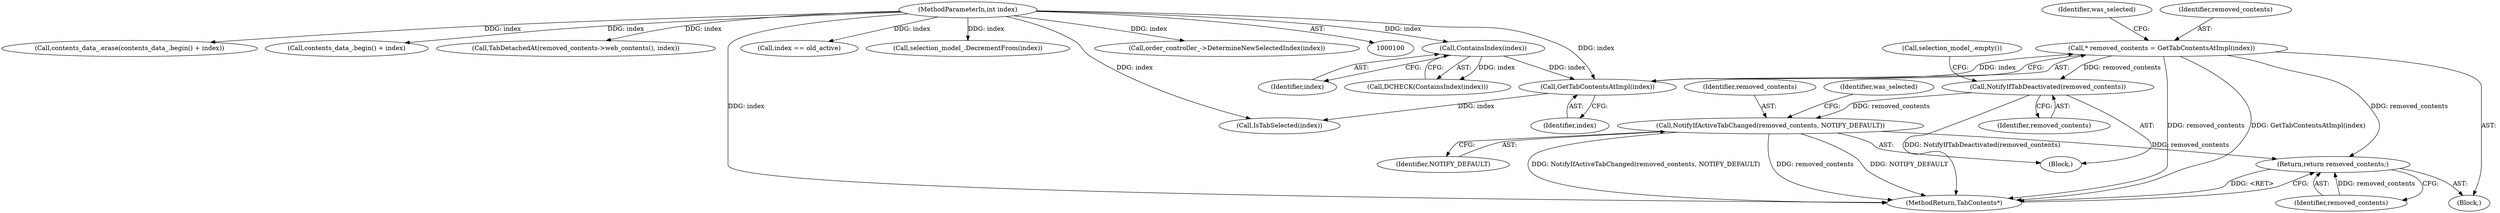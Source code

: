 digraph "0_Chrome_e89cfcb9090e8c98129ae9160c513f504db74599_12@API" {
"1000111" [label="(Call,* removed_contents = GetTabContentsAtImpl(index))"];
"1000113" [label="(Call,GetTabContentsAtImpl(index))"];
"1000108" [label="(Call,ContainsIndex(index))"];
"1000101" [label="(MethodParameterIn,int index)"];
"1000169" [label="(Call,NotifyIfTabDeactivated(removed_contents))"];
"1000185" [label="(Call,NotifyIfActiveTabChanged(removed_contents, NOTIFY_DEFAULT))"];
"1000197" [label="(Return,return removed_contents;)"];
"1000185" [label="(Call,NotifyIfActiveTabChanged(removed_contents, NOTIFY_DEFAULT))"];
"1000198" [label="(Identifier,removed_contents)"];
"1000197" [label="(Return,return removed_contents;)"];
"1000128" [label="(Call,contents_data_.erase(contents_data_.begin() + index))"];
"1000129" [label="(Call,contents_data_.begin() + index)"];
"1000111" [label="(Call,* removed_contents = GetTabContentsAtImpl(index))"];
"1000187" [label="(Identifier,NOTIFY_DEFAULT)"];
"1000142" [label="(Call,TabDetachedAt(removed_contents->web_contents(), index))"];
"1000199" [label="(MethodReturn,TabContents*)"];
"1000108" [label="(Call,ContainsIndex(index))"];
"1000169" [label="(Call,NotifyIfTabDeactivated(removed_contents))"];
"1000189" [label="(Identifier,was_selected)"];
"1000109" [label="(Identifier,index)"];
"1000107" [label="(Call,DCHECK(ContainsIndex(index)))"];
"1000170" [label="(Identifier,removed_contents)"];
"1000165" [label="(Call,index == old_active)"];
"1000168" [label="(Block,)"];
"1000159" [label="(Call,selection_model_.DecrementFrom(index))"];
"1000102" [label="(Block,)"];
"1000113" [label="(Call,GetTabContentsAtImpl(index))"];
"1000173" [label="(Call,selection_model_.empty())"];
"1000112" [label="(Identifier,removed_contents)"];
"1000186" [label="(Identifier,removed_contents)"];
"1000114" [label="(Identifier,index)"];
"1000101" [label="(MethodParameterIn,int index)"];
"1000118" [label="(Call,IsTabSelected(index))"];
"1000123" [label="(Call,order_controller_->DetermineNewSelectedIndex(index))"];
"1000117" [label="(Identifier,was_selected)"];
"1000111" -> "1000102"  [label="AST: "];
"1000111" -> "1000113"  [label="CFG: "];
"1000112" -> "1000111"  [label="AST: "];
"1000113" -> "1000111"  [label="AST: "];
"1000117" -> "1000111"  [label="CFG: "];
"1000111" -> "1000199"  [label="DDG: removed_contents"];
"1000111" -> "1000199"  [label="DDG: GetTabContentsAtImpl(index)"];
"1000113" -> "1000111"  [label="DDG: index"];
"1000111" -> "1000169"  [label="DDG: removed_contents"];
"1000111" -> "1000197"  [label="DDG: removed_contents"];
"1000113" -> "1000114"  [label="CFG: "];
"1000114" -> "1000113"  [label="AST: "];
"1000108" -> "1000113"  [label="DDG: index"];
"1000101" -> "1000113"  [label="DDG: index"];
"1000113" -> "1000118"  [label="DDG: index"];
"1000108" -> "1000107"  [label="AST: "];
"1000108" -> "1000109"  [label="CFG: "];
"1000109" -> "1000108"  [label="AST: "];
"1000107" -> "1000108"  [label="CFG: "];
"1000108" -> "1000107"  [label="DDG: index"];
"1000101" -> "1000108"  [label="DDG: index"];
"1000101" -> "1000100"  [label="AST: "];
"1000101" -> "1000199"  [label="DDG: index"];
"1000101" -> "1000118"  [label="DDG: index"];
"1000101" -> "1000123"  [label="DDG: index"];
"1000101" -> "1000128"  [label="DDG: index"];
"1000101" -> "1000129"  [label="DDG: index"];
"1000101" -> "1000142"  [label="DDG: index"];
"1000101" -> "1000159"  [label="DDG: index"];
"1000101" -> "1000165"  [label="DDG: index"];
"1000169" -> "1000168"  [label="AST: "];
"1000169" -> "1000170"  [label="CFG: "];
"1000170" -> "1000169"  [label="AST: "];
"1000173" -> "1000169"  [label="CFG: "];
"1000169" -> "1000199"  [label="DDG: NotifyIfTabDeactivated(removed_contents)"];
"1000169" -> "1000185"  [label="DDG: removed_contents"];
"1000185" -> "1000168"  [label="AST: "];
"1000185" -> "1000187"  [label="CFG: "];
"1000186" -> "1000185"  [label="AST: "];
"1000187" -> "1000185"  [label="AST: "];
"1000189" -> "1000185"  [label="CFG: "];
"1000185" -> "1000199"  [label="DDG: NotifyIfActiveTabChanged(removed_contents, NOTIFY_DEFAULT)"];
"1000185" -> "1000199"  [label="DDG: removed_contents"];
"1000185" -> "1000199"  [label="DDG: NOTIFY_DEFAULT"];
"1000185" -> "1000197"  [label="DDG: removed_contents"];
"1000197" -> "1000102"  [label="AST: "];
"1000197" -> "1000198"  [label="CFG: "];
"1000198" -> "1000197"  [label="AST: "];
"1000199" -> "1000197"  [label="CFG: "];
"1000197" -> "1000199"  [label="DDG: <RET>"];
"1000198" -> "1000197"  [label="DDG: removed_contents"];
}
